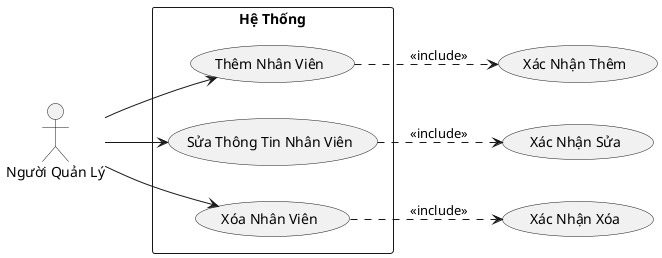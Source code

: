 @startuml
left to right direction
actor "Người Quản Lý" as manager
rectangle "Hệ Thống" {
  usecase "Thêm Nhân Viên" as addEmployee
  usecase "Sửa Thông Tin Nhân Viên" as editEmployee
  usecase "Xóa Nhân Viên" as deleteEmployee
}

manager --> addEmployee
manager --> editEmployee
manager --> deleteEmployee

addEmployee ..> (Xác Nhận Thêm) : <<include>>
editEmployee ..> (Xác Nhận Sửa) : <<include>>
deleteEmployee ..> (Xác Nhận Xóa) : <<include>>
@enduml